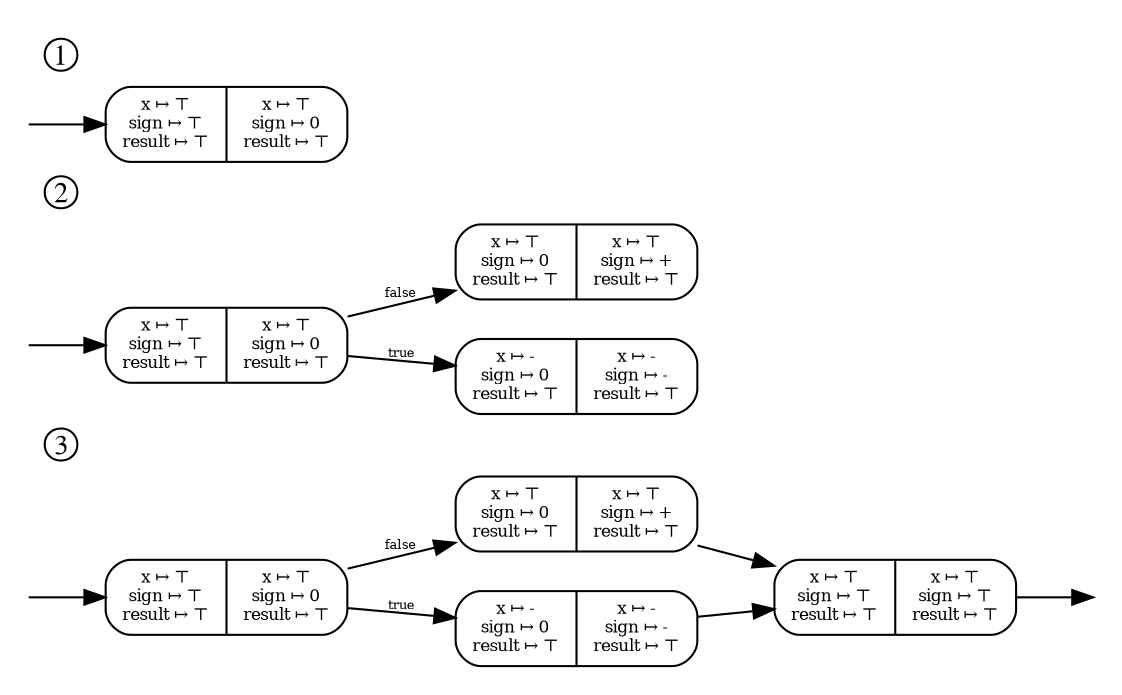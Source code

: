 digraph StaticAnalysis {
	fontsize=18.0;
	rankdir=LR;
	margin=0.01;


	subgraph cluster_step3 {
		labeljust="l";
		label="③";
		color=white;

		node [shape=plaintext, label="", width=0.01]; s3i0 s3f0;
		node [shape=record, style=rounded, fontsize=8.0, height=0.5, width=0.5];
		edge [fontsize=6.0]

		s3i0 -> s3p0;
		s3p0 -> s3p1 [label="true"];
		s3p0 -> s3p2 [label="false"];
		s3p1 -> s3p3;
		s3p2 -> s3p3;
		s3p3 -> s3f0;

		s3p0 [label="{x ↦ ⊤\nsign ↦ ⊤\nresult ↦ ⊤ | x ↦ ⊤\nsign ↦ 0\nresult ↦ ⊤}"];
		s3p1 [label="{x ↦ -\nsign ↦ 0\nresult ↦ ⊤ | x ↦ -\nsign ↦ -\nresult ↦ ⊤ }"];
		s3p2 [label="{x ↦ ⊤\nsign ↦ 0\nresult ↦ ⊤ | x ↦ ⊤\nsign ↦ +\nresult ↦ ⊤ }"];
		s3p3 [label="{x ↦ ⊤\nsign ↦ ⊤\nresult ↦ ⊤ | x ↦ ⊤\nsign ↦ ⊤\nresult ↦ ⊤ }"];
	}

	subgraph cluster_step2 {
		labeljust="l";
		label="②";
		color=white;

		node [shape=plaintext, label="", width=0.01]; s2i0;
		node [shape=record, style=rounded, fontsize=8.0, height=0.5, width=0.5];
		edge [fontsize=6.0]

		s2i0 -> s2p0;
		s2p0 -> s2p1 [label="true"];
		s2p0 -> s2p2 [label="false"];

		s2p0 [label="{x ↦ ⊤\nsign ↦ ⊤\nresult ↦ ⊤ | x ↦ ⊤\nsign ↦ 0\nresult ↦ ⊤}"];
		s2p1 [label="{x ↦ -\nsign ↦ 0\nresult ↦ ⊤ | x ↦ -\nsign ↦ -\nresult ↦ ⊤ }"];
		s2p2 [label="{x ↦ ⊤\nsign ↦ 0\nresult ↦ ⊤ | x ↦ ⊤\nsign ↦ +\nresult ↦ ⊤ }"];
	}

	subgraph cluster_step1 {
		labeljust="l";
		label="①";
		color=white;

		node [shape=plaintext, label="", width=0.01]; s1i0;
		node [shape=record, style=rounded, fontsize=8.0, height=0.5, width=0.5];

		s1i0 -> s1p0;

		s1p0 [label="{x ↦ ⊤\nsign ↦ ⊤\nresult ↦ ⊤ | x ↦ ⊤\nsign ↦ 0\nresult ↦ ⊤}"];
	}


}
